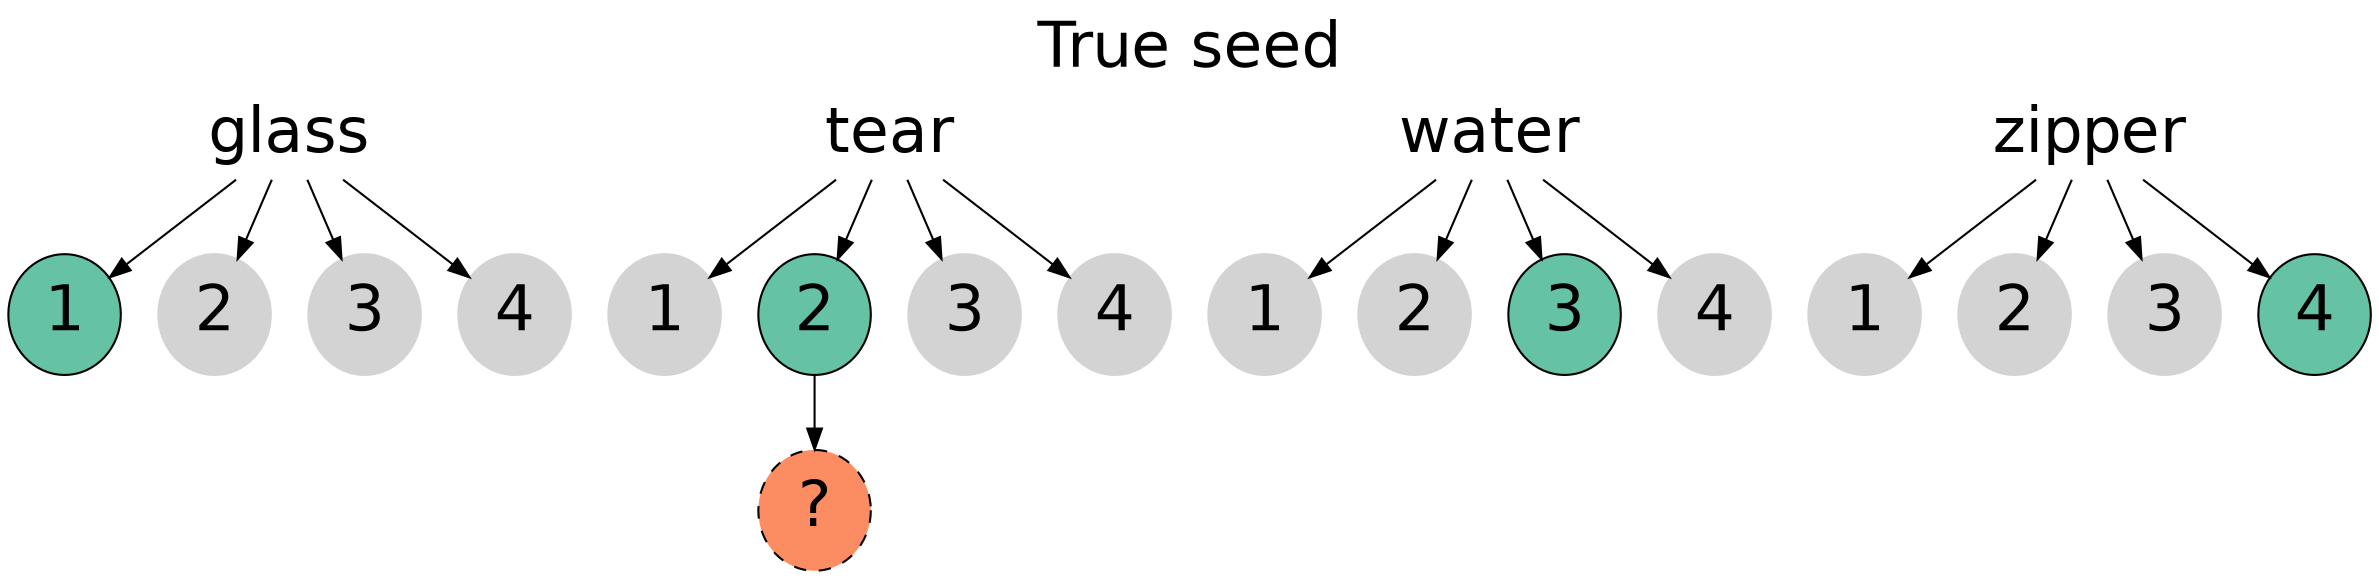 digraph {
  labelloc="t";
  label="True seed";

  graph[fontname="helvetica", fontsize=30];
  node[fontname="helvetica", fontsize=30];

  glass[shape="none"];
  tear[shape="none"];
  water[shape="none"];
  zipper[shape="none"];

  glass -> {glass1, glass2, glass3, glass4};
  tear -> {tear1, tear2, tear3, tear4};
  water -> {water1, water2, water3, water4};
  zipper -> {zipper1, zipper2, zipper3, zipper4};

  glass1[style="filled", fillcolor="#66C2A5"];
  tear2[style="filled", fillcolor="#66C2A5"];
  water3[style="filled", fillcolor="#66C2A5"];
  zipper4[style="filled", fillcolor="#66C2A5"];

  glass1[label="1"];
  glass2[label="2"];
  glass3[label="3"];
  glass4[label="4"];

  tear1[label="1"];
  tear2[label="2"];
  tear3[label="3"];
  tear4[label="4"];

  water1[label="1"];
  water2[label="2"];
  water3[label="3"];
  water4[label="4"];

  zipper1[label="1"];
  zipper2[label="2"];
  zipper3[label="3"];
  zipper4[label="4"];

  glass2, glass3, glass4, water1, water2, water4, tear1, tear3, tear4, zipper1, zipper2, zipper3[style="filled", color="lightgray", fillcolor="lightgray"];

  tear2 -> gen1;
  gen1[label="?", style="filled, dashed", fillcolor="#FC8D62"];
}
